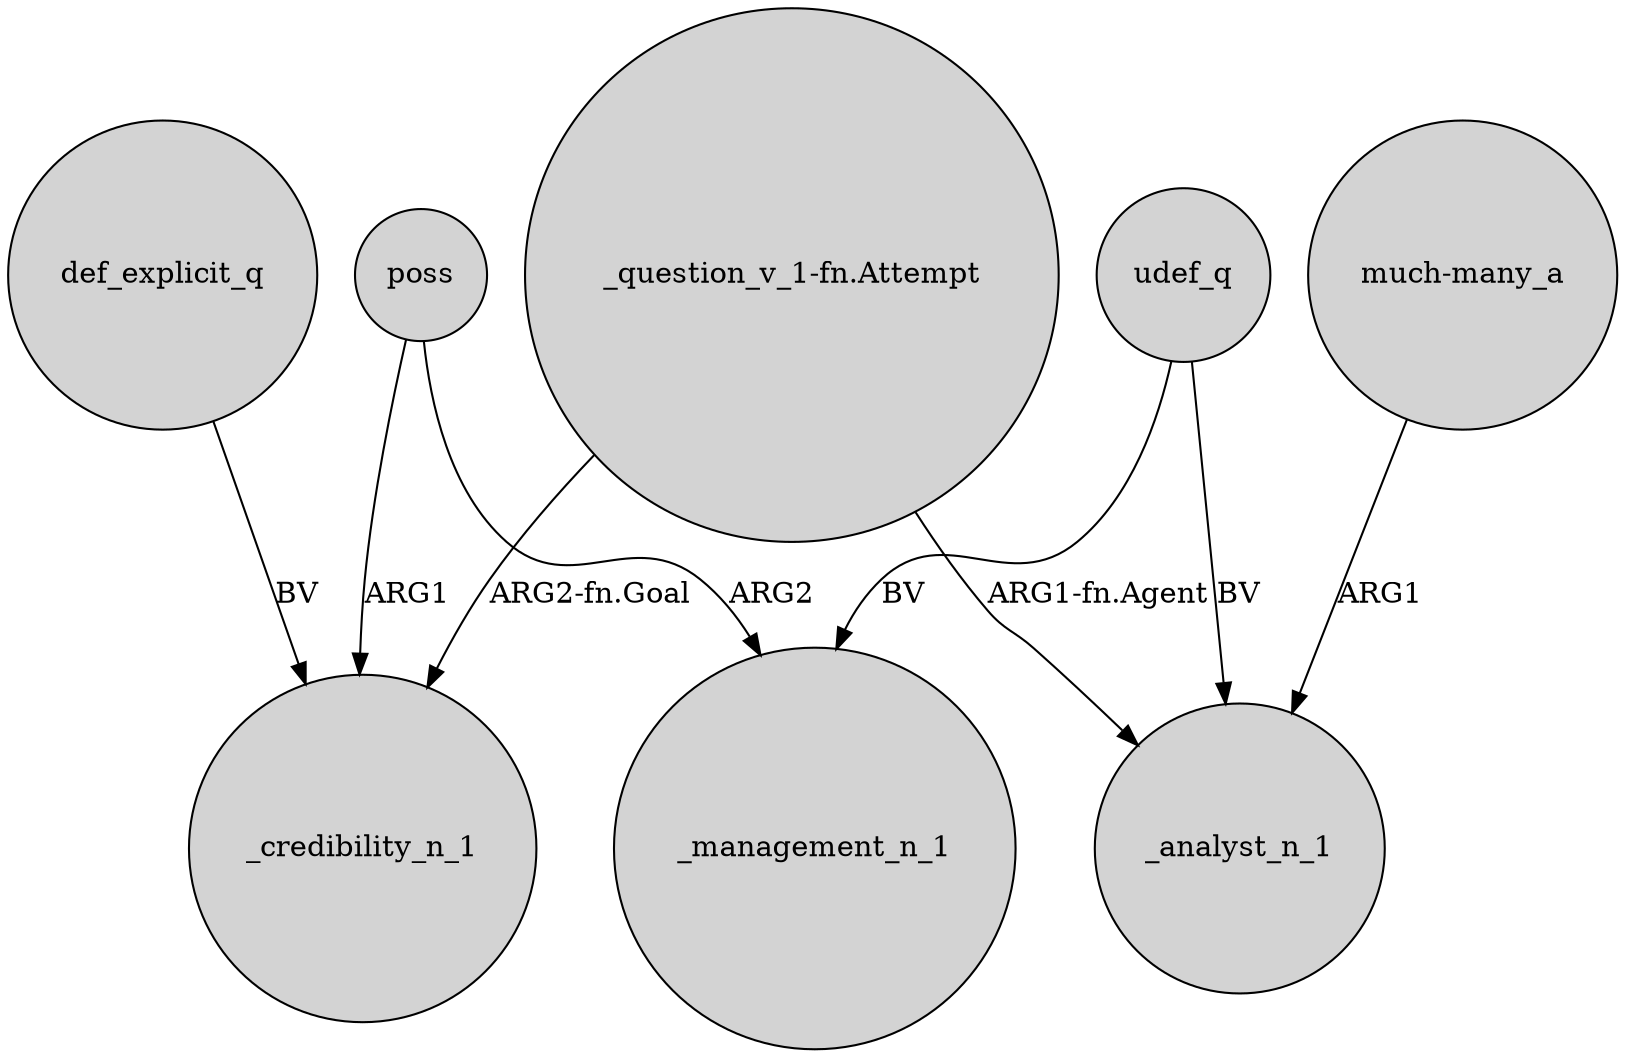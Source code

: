 digraph {
	node [shape=circle style=filled]
	"_question_v_1-fn.Attempt" -> _credibility_n_1 [label="ARG2-fn.Goal"]
	"_question_v_1-fn.Attempt" -> _analyst_n_1 [label="ARG1-fn.Agent"]
	poss -> _management_n_1 [label=ARG2]
	"much-many_a" -> _analyst_n_1 [label=ARG1]
	udef_q -> _analyst_n_1 [label=BV]
	def_explicit_q -> _credibility_n_1 [label=BV]
	udef_q -> _management_n_1 [label=BV]
	poss -> _credibility_n_1 [label=ARG1]
}
